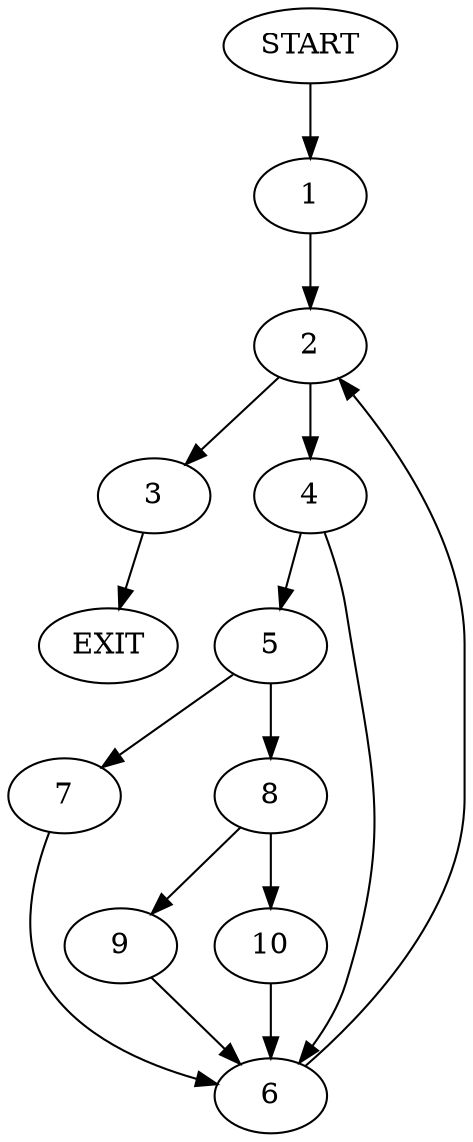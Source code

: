digraph {
0 [label="START"]
11 [label="EXIT"]
0 -> 1
1 -> 2
2 -> 3
2 -> 4
3 -> 11
4 -> 5
4 -> 6
5 -> 7
5 -> 8
6 -> 2
7 -> 6
8 -> 9
8 -> 10
10 -> 6
9 -> 6
}
